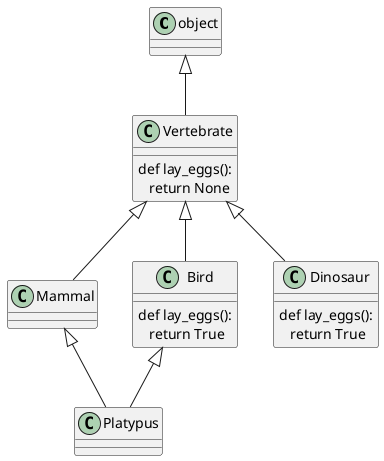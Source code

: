 @startuml

class object
class Vertebrate {
    def lay_eggs():\n   return None
}
class Mammal
class Bird {
    def lay_eggs():\n   return True
}
class Dinosaur {
    def lay_eggs():\n   return True
}
class Platypus
object <|-- Vertebrate
Vertebrate <|-- Mammal
Vertebrate <|-- Bird
Vertebrate <|-- Dinosaur
Bird <|-- Platypus
Mammal <|-- Platypus

@enduml